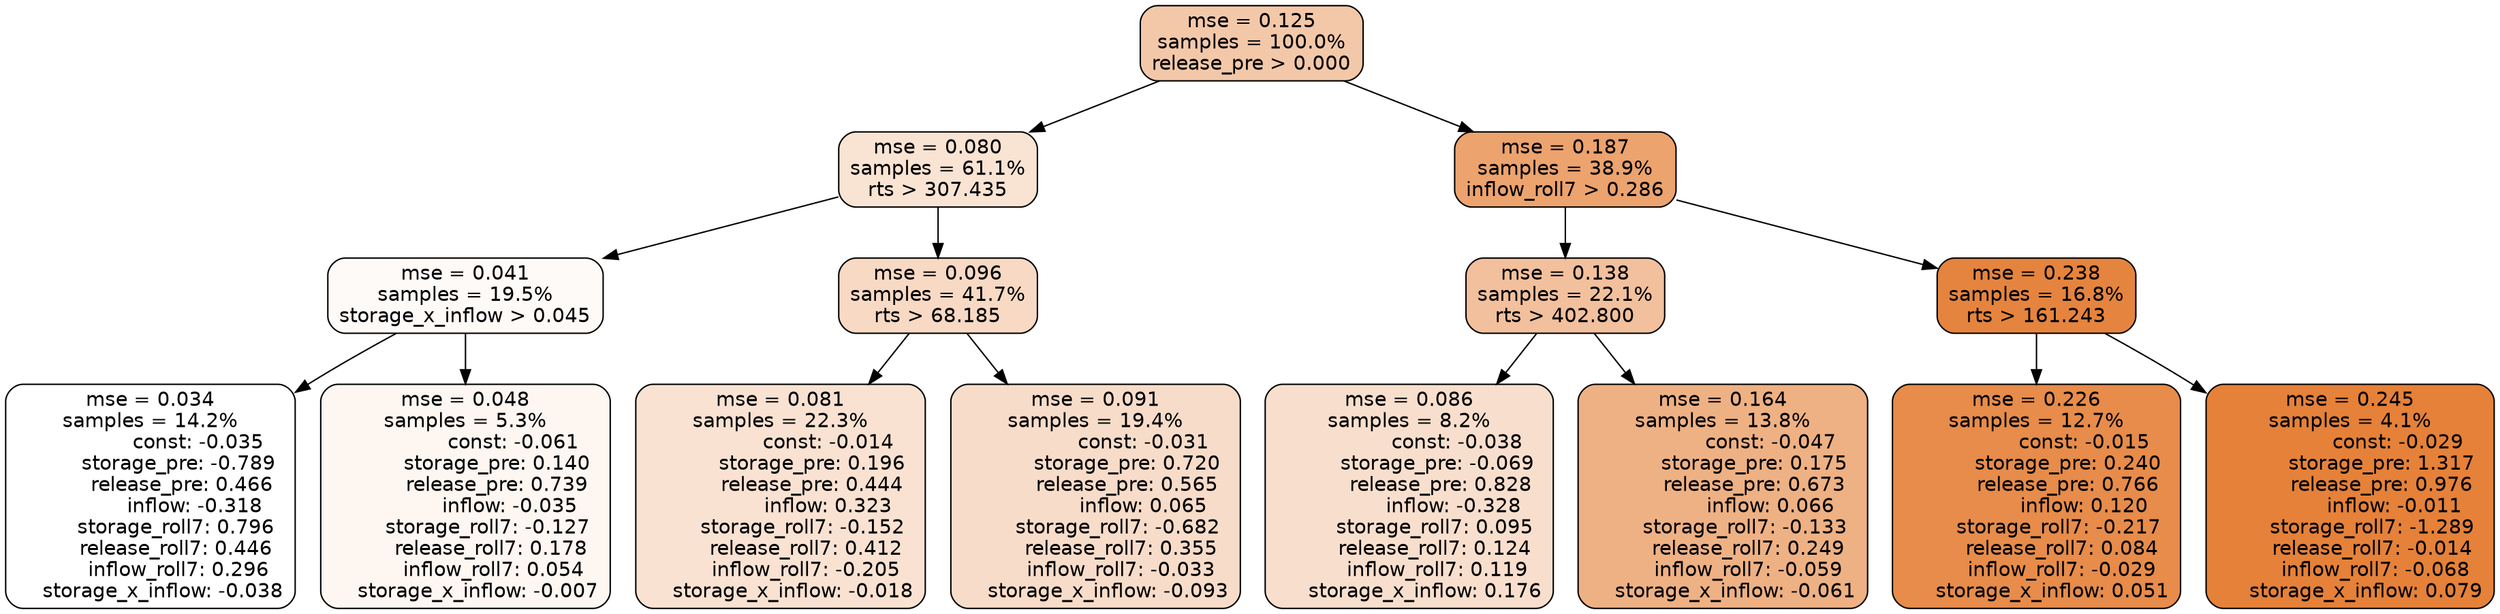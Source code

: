 digraph tree {
node [shape=rectangle, style="filled, rounded", color="black", fontname=helvetica] ;
edge [fontname=helvetica] ;
	"0" [label="mse = 0.125
samples = 100.0%
release_pre > 0.000", fillcolor="#f3c8a9"]
	"1" [label="mse = 0.080
samples = 61.1%
rts > 307.435", fillcolor="#f9e3d3"]
	"8" [label="mse = 0.187
samples = 38.9%
inflow_roll7 > 0.286", fillcolor="#eca36e"]
	"5" [label="mse = 0.041
samples = 19.5%
storage_x_inflow > 0.045", fillcolor="#fefaf8"]
	"2" [label="mse = 0.096
samples = 41.7%
rts > 68.185", fillcolor="#f7d9c4"]
	"9" [label="mse = 0.138
samples = 22.1%
rts > 402.800", fillcolor="#f2c09d"]
	"12" [label="mse = 0.238
samples = 16.8%
rts > 161.243", fillcolor="#e5843e"]
	"6" [label="mse = 0.034
samples = 14.2%
               const: -0.035
         storage_pre: -0.789
          release_pre: 0.466
              inflow: -0.318
        storage_roll7: 0.796
        release_roll7: 0.446
         inflow_roll7: 0.296
    storage_x_inflow: -0.038", fillcolor="#ffffff"]
	"7" [label="mse = 0.048
samples = 5.3%
               const: -0.061
          storage_pre: 0.140
          release_pre: 0.739
              inflow: -0.035
       storage_roll7: -0.127
        release_roll7: 0.178
         inflow_roll7: 0.054
    storage_x_inflow: -0.007", fillcolor="#fdf6f1"]
	"3" [label="mse = 0.081
samples = 22.3%
               const: -0.014
          storage_pre: 0.196
          release_pre: 0.444
               inflow: 0.323
       storage_roll7: -0.152
        release_roll7: 0.412
        inflow_roll7: -0.205
    storage_x_inflow: -0.018", fillcolor="#f9e2d2"]
	"4" [label="mse = 0.091
samples = 19.4%
               const: -0.031
          storage_pre: 0.720
          release_pre: 0.565
               inflow: 0.065
       storage_roll7: -0.682
        release_roll7: 0.355
        inflow_roll7: -0.033
    storage_x_inflow: -0.093", fillcolor="#f7dcc9"]
	"11" [label="mse = 0.086
samples = 8.2%
               const: -0.038
         storage_pre: -0.069
          release_pre: 0.828
              inflow: -0.328
        storage_roll7: 0.095
        release_roll7: 0.124
         inflow_roll7: 0.119
     storage_x_inflow: 0.176", fillcolor="#f8dfcd"]
	"10" [label="mse = 0.164
samples = 13.8%
               const: -0.047
          storage_pre: 0.175
          release_pre: 0.673
               inflow: 0.066
       storage_roll7: -0.133
        release_roll7: 0.249
        inflow_roll7: -0.059
    storage_x_inflow: -0.061", fillcolor="#eeb184"]
	"13" [label="mse = 0.226
samples = 12.7%
               const: -0.015
          storage_pre: 0.240
          release_pre: 0.766
               inflow: 0.120
       storage_roll7: -0.217
        release_roll7: 0.084
        inflow_roll7: -0.029
     storage_x_inflow: 0.051", fillcolor="#e78c4a"]
	"14" [label="mse = 0.245
samples = 4.1%
               const: -0.029
          storage_pre: 1.317
          release_pre: 0.976
              inflow: -0.011
       storage_roll7: -1.289
       release_roll7: -0.014
        inflow_roll7: -0.068
     storage_x_inflow: 0.079", fillcolor="#e58139"]

	"0" -> "1"
	"0" -> "8"
	"1" -> "2"
	"1" -> "5"
	"8" -> "9"
	"8" -> "12"
	"5" -> "6"
	"5" -> "7"
	"2" -> "3"
	"2" -> "4"
	"9" -> "10"
	"9" -> "11"
	"12" -> "13"
	"12" -> "14"
}